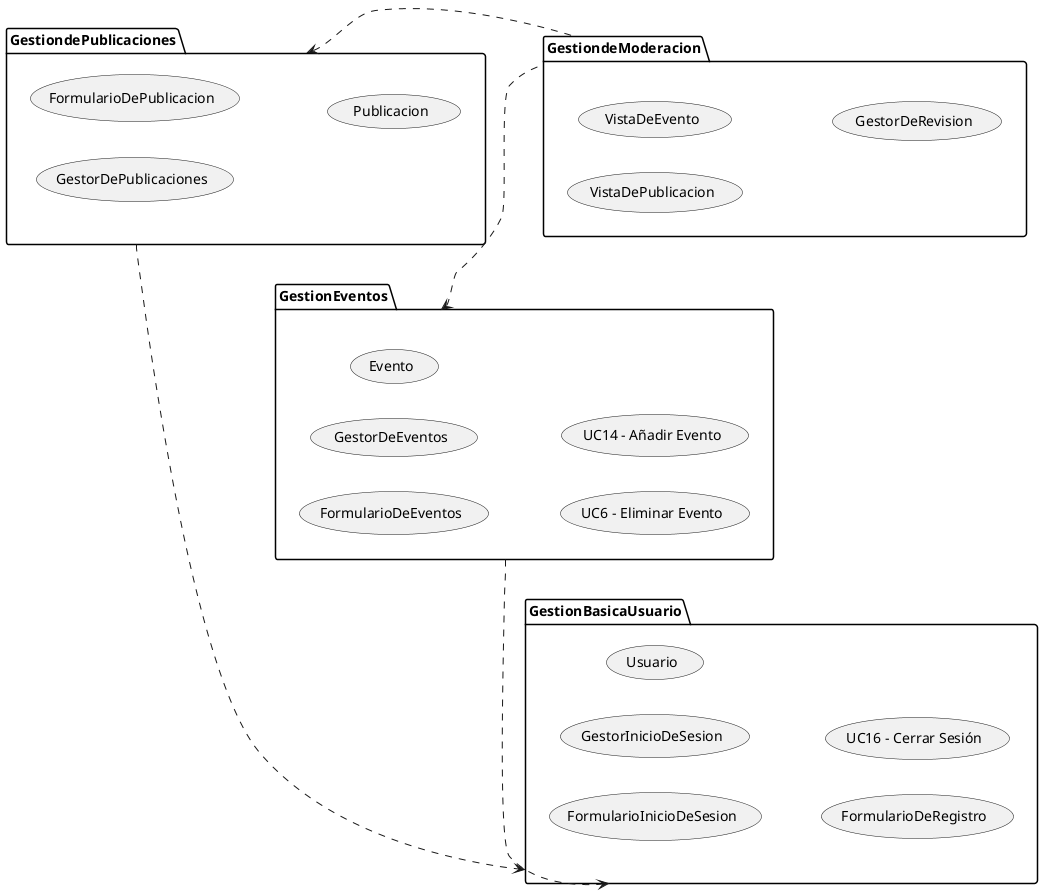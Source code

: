 @startuml Diagrama de Paquetes

left to right direction

package "GestiondePublicaciones" {
usecase "FormularioDePublicacion" as UC7
usecase "GestorDePublicaciones" as UC8
usecase "Publicacion" as UC9
}

package "GestionBasicaUsuario" {
usecase "FormularioInicioDeSesion" as UC1
usecase "GestorInicioDeSesion" as UC2
usecase "Usuario" as UC13
usecase "FormularioDeRegistro" as UC15
usecase "UC16 - Cerrar Sesión" as UC16
}

package "GestiondeModeracion" {
usecase "VistaDeEvento" as UC17
usecase "VistaDePublicacion" as UC18
usecase "GestorDeRevision" as UC19
}


package "GestionEventos" {
    usecase "FormularioDeEventos" as UC3
    usecase "GestorDeEventos" as UC4
    usecase "Evento" as UC5
    usecase "UC6 - Eliminar Evento" as UC6
    usecase "UC14 - Añadir Evento" as UC14
}

GestionEventos ..> GestionBasicaUsuario
GestiondePublicaciones ..> GestionBasicaUsuario
GestiondePublicaciones <.. GestiondeModeracion
GestionEventos <.. GestiondeModeracion 


@enduml